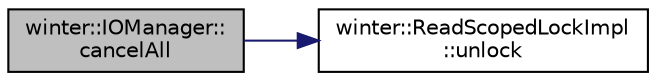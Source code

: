 digraph "winter::IOManager::cancelAll"
{
 // LATEX_PDF_SIZE
  edge [fontname="Helvetica",fontsize="10",labelfontname="Helvetica",labelfontsize="10"];
  node [fontname="Helvetica",fontsize="10",shape=record];
  rankdir="LR";
  Node1 [label="winter::IOManager::\lcancelAll",height=0.2,width=0.4,color="black", fillcolor="grey75", style="filled", fontcolor="black",tooltip="取消所有事件"];
  Node1 -> Node2 [color="midnightblue",fontsize="10",style="solid",fontname="Helvetica"];
  Node2 [label="winter::ReadScopedLockImpl\l::unlock",height=0.2,width=0.4,color="black", fillcolor="white", style="filled",URL="$structwinter_1_1ReadScopedLockImpl.html#ac0832a8dbe9155cd59b77000684b6d5a",tooltip="释放锁"];
}
